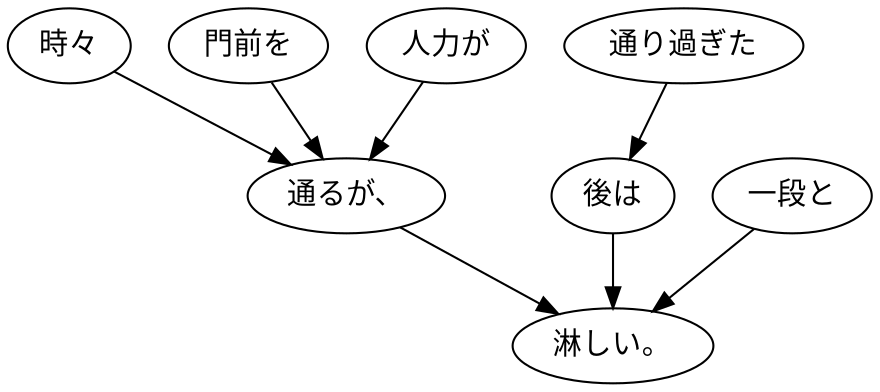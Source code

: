 digraph graph3243 {
	node0 [label="時々"];
	node1 [label="門前を"];
	node2 [label="人力が"];
	node3 [label="通るが、"];
	node4 [label="通り過ぎた"];
	node5 [label="後は"];
	node6 [label="一段と"];
	node7 [label="淋しい。"];
	node0 -> node3;
	node1 -> node3;
	node2 -> node3;
	node3 -> node7;
	node4 -> node5;
	node5 -> node7;
	node6 -> node7;
}

